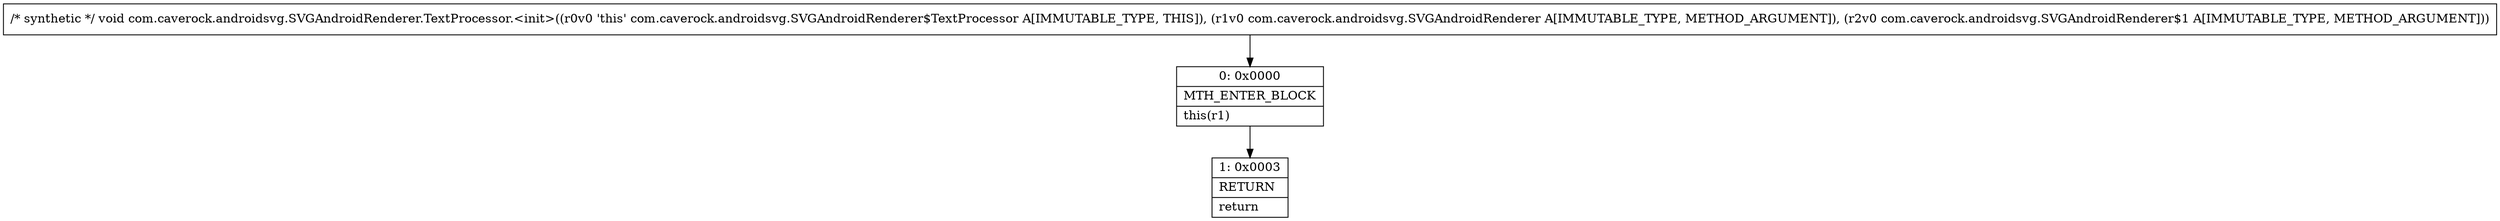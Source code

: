 digraph "CFG forcom.caverock.androidsvg.SVGAndroidRenderer.TextProcessor.\<init\>(Lcom\/caverock\/androidsvg\/SVGAndroidRenderer;Lcom\/caverock\/androidsvg\/SVGAndroidRenderer$1;)V" {
Node_0 [shape=record,label="{0\:\ 0x0000|MTH_ENTER_BLOCK\l|this(r1)\l}"];
Node_1 [shape=record,label="{1\:\ 0x0003|RETURN\l|return\l}"];
MethodNode[shape=record,label="{\/* synthetic *\/ void com.caverock.androidsvg.SVGAndroidRenderer.TextProcessor.\<init\>((r0v0 'this' com.caverock.androidsvg.SVGAndroidRenderer$TextProcessor A[IMMUTABLE_TYPE, THIS]), (r1v0 com.caverock.androidsvg.SVGAndroidRenderer A[IMMUTABLE_TYPE, METHOD_ARGUMENT]), (r2v0 com.caverock.androidsvg.SVGAndroidRenderer$1 A[IMMUTABLE_TYPE, METHOD_ARGUMENT])) }"];
MethodNode -> Node_0;
Node_0 -> Node_1;
}

